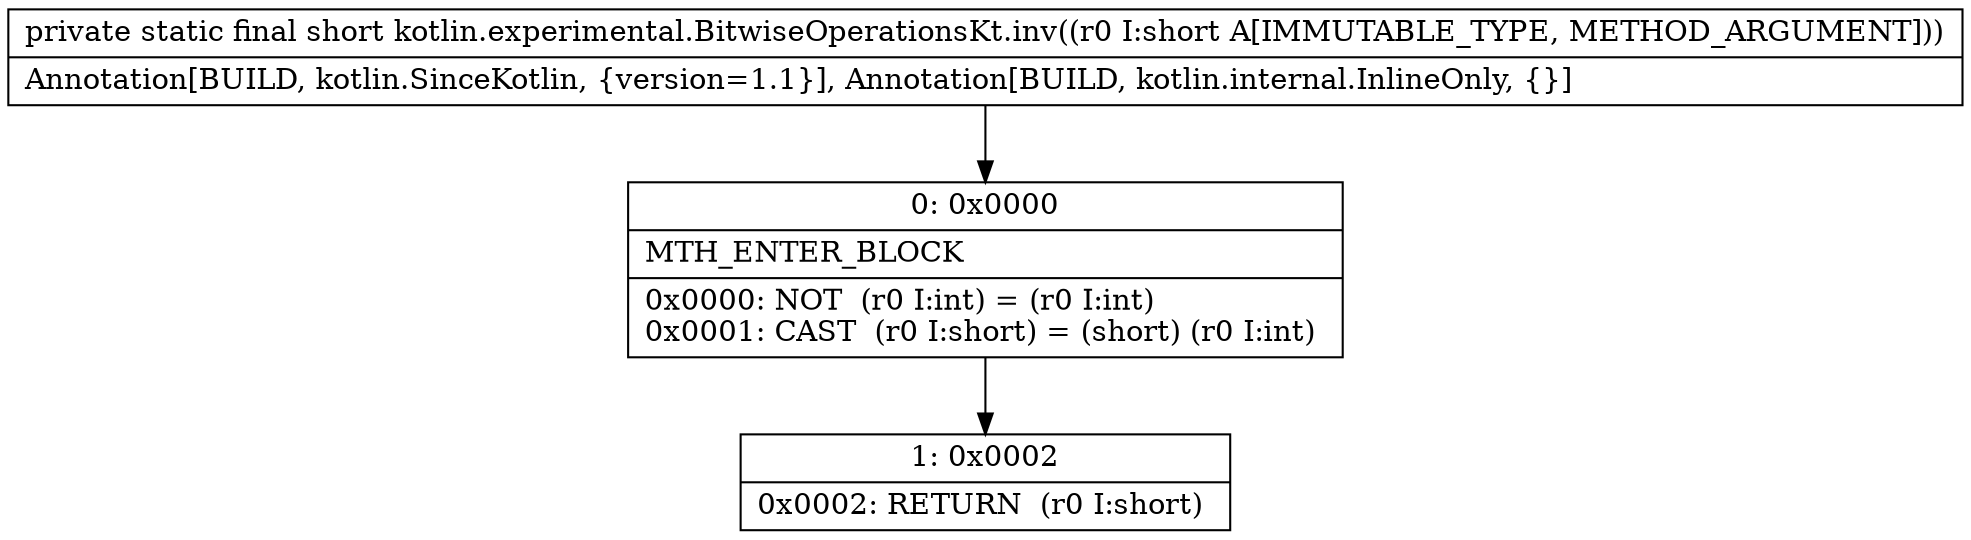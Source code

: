 digraph "CFG forkotlin.experimental.BitwiseOperationsKt.inv(S)S" {
Node_0 [shape=record,label="{0\:\ 0x0000|MTH_ENTER_BLOCK\l|0x0000: NOT  (r0 I:int) = (r0 I:int) \l0x0001: CAST  (r0 I:short) = (short) (r0 I:int) \l}"];
Node_1 [shape=record,label="{1\:\ 0x0002|0x0002: RETURN  (r0 I:short) \l}"];
MethodNode[shape=record,label="{private static final short kotlin.experimental.BitwiseOperationsKt.inv((r0 I:short A[IMMUTABLE_TYPE, METHOD_ARGUMENT]))  | Annotation[BUILD, kotlin.SinceKotlin, \{version=1.1\}], Annotation[BUILD, kotlin.internal.InlineOnly, \{\}]\l}"];
MethodNode -> Node_0;
Node_0 -> Node_1;
}

